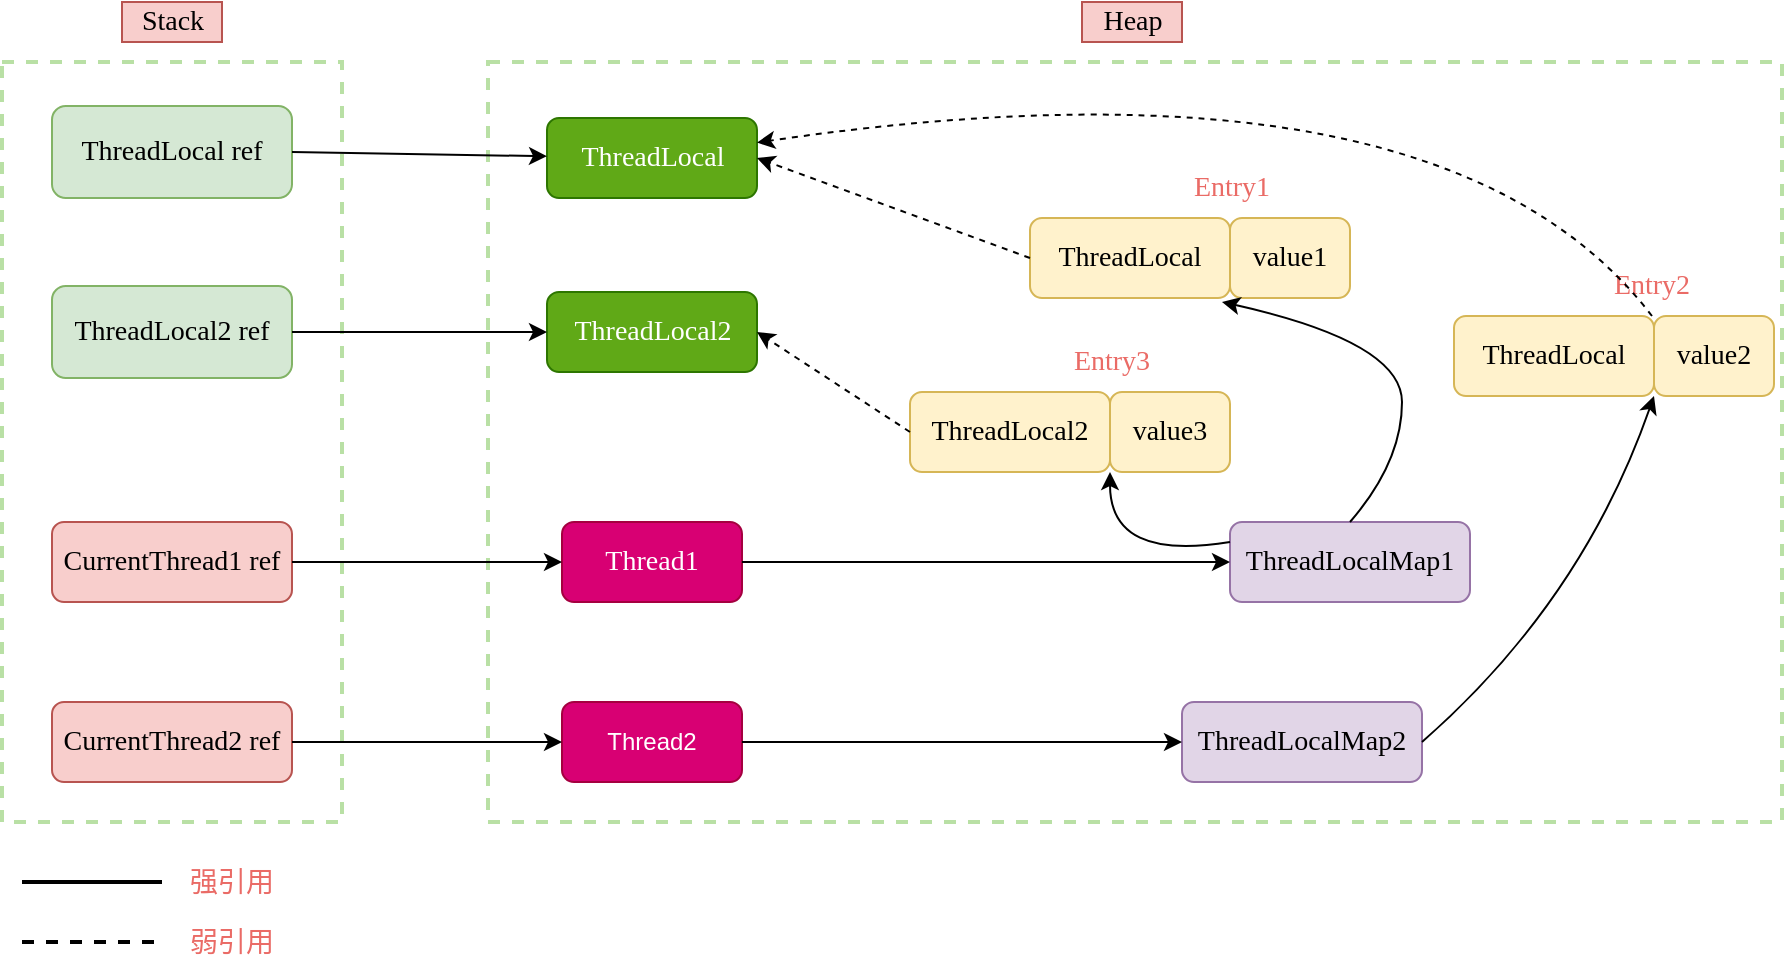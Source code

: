 <mxfile version="12.6.5" type="device"><diagram id="oE8yOEdyw7HuL5PPROWF" name="第 1 页"><mxGraphModel dx="852" dy="494" grid="1" gridSize="10" guides="1" tooltips="1" connect="1" arrows="1" fold="1" page="1" pageScale="1" pageWidth="827" pageHeight="1169" math="0" shadow="0"><root><mxCell id="0"/><mxCell id="1" parent="0"/><mxCell id="-zuoW4y3GXT4Kt_79bAt-1" value="" style="rounded=0;whiteSpace=wrap;html=1;fillColor=none;dashed=1;strokeWidth=2;strokeColor=#B9E0A5;" parent="1" vertex="1"><mxGeometry x="60" y="110" width="170" height="380" as="geometry"/></mxCell><mxCell id="-zuoW4y3GXT4Kt_79bAt-2" value="Stack" style="text;html=1;align=center;verticalAlign=middle;resizable=0;points=[];autosize=1;fontSize=14;fontFamily=Comic Sans MS;fillColor=#f8cecc;strokeColor=#b85450;" parent="1" vertex="1"><mxGeometry x="120" y="80" width="50" height="20" as="geometry"/></mxCell><mxCell id="-zuoW4y3GXT4Kt_79bAt-3" value="ThreadLocal ref" style="rounded=1;whiteSpace=wrap;html=1;fontFamily=Comic Sans MS;fontSize=14;fillColor=#d5e8d4;strokeColor=#82b366;" parent="1" vertex="1"><mxGeometry x="85" y="132" width="120" height="46" as="geometry"/></mxCell><mxCell id="-zuoW4y3GXT4Kt_79bAt-4" value="CurrentThread1 ref" style="rounded=1;whiteSpace=wrap;html=1;fontFamily=Comic Sans MS;fontSize=14;fillColor=#f8cecc;strokeColor=#b85450;" parent="1" vertex="1"><mxGeometry x="85" y="340" width="120" height="40" as="geometry"/></mxCell><mxCell id="-zuoW4y3GXT4Kt_79bAt-5" value="" style="rounded=0;whiteSpace=wrap;html=1;fontFamily=Comic Sans MS;fontSize=14;fillColor=none;dashed=1;strokeWidth=2;strokeColor=#B9E0A5;" parent="1" vertex="1"><mxGeometry x="303" y="110" width="647" height="380" as="geometry"/></mxCell><mxCell id="-zuoW4y3GXT4Kt_79bAt-6" value="Thread1" style="rounded=1;whiteSpace=wrap;html=1;fontFamily=Comic Sans MS;fontSize=14;fillColor=#d80073;strokeColor=#A50040;fontColor=#ffffff;" parent="1" vertex="1"><mxGeometry x="340" y="340" width="90" height="40" as="geometry"/></mxCell><mxCell id="-zuoW4y3GXT4Kt_79bAt-7" value="" style="endArrow=classic;html=1;fontFamily=Comic Sans MS;fontSize=14;exitX=1;exitY=0.5;exitDx=0;exitDy=0;" parent="1" source="-zuoW4y3GXT4Kt_79bAt-4" target="-zuoW4y3GXT4Kt_79bAt-6" edge="1"><mxGeometry width="50" height="50" relative="1" as="geometry"><mxPoint x="85" y="491" as="sourcePoint"/><mxPoint x="135" y="441" as="targetPoint"/></mxGeometry></mxCell><mxCell id="-zuoW4y3GXT4Kt_79bAt-8" value="ThreadLocalMap1" style="rounded=1;whiteSpace=wrap;html=1;fontFamily=Comic Sans MS;fontSize=14;fillColor=#e1d5e7;strokeColor=#9673a6;" parent="1" vertex="1"><mxGeometry x="674" y="340" width="120" height="40" as="geometry"/></mxCell><mxCell id="-zuoW4y3GXT4Kt_79bAt-9" value="" style="endArrow=classic;html=1;fontFamily=Comic Sans MS;fontSize=14;exitX=1;exitY=0.5;exitDx=0;exitDy=0;entryX=0;entryY=0.5;entryDx=0;entryDy=0;" parent="1" source="-zuoW4y3GXT4Kt_79bAt-6" target="-zuoW4y3GXT4Kt_79bAt-8" edge="1"><mxGeometry width="50" height="50" relative="1" as="geometry"><mxPoint x="425" y="501" as="sourcePoint"/><mxPoint x="475" y="451" as="targetPoint"/></mxGeometry></mxCell><mxCell id="-zuoW4y3GXT4Kt_79bAt-10" value="ThreadLocal" style="rounded=1;whiteSpace=wrap;html=1;fontFamily=Comic Sans MS;fontSize=14;fillColor=#fff2cc;strokeColor=#d6b656;" parent="1" vertex="1"><mxGeometry x="574" y="188" width="100" height="40" as="geometry"/></mxCell><mxCell id="-zuoW4y3GXT4Kt_79bAt-11" value="value1" style="rounded=1;whiteSpace=wrap;html=1;fontFamily=Comic Sans MS;fontSize=14;fillColor=#fff2cc;strokeColor=#d6b656;" parent="1" vertex="1"><mxGeometry x="674" y="188" width="60" height="40" as="geometry"/></mxCell><mxCell id="-zuoW4y3GXT4Kt_79bAt-12" value="Entry1" style="text;html=1;strokeColor=none;fillColor=none;align=center;verticalAlign=middle;whiteSpace=wrap;rounded=0;fontFamily=Comic Sans MS;fontSize=14;fontColor=#EA6B66;" parent="1" vertex="1"><mxGeometry x="650" y="158" width="50" height="30" as="geometry"/></mxCell><mxCell id="-zuoW4y3GXT4Kt_79bAt-15" value="ThreadLocal" style="rounded=1;whiteSpace=wrap;html=1;fontFamily=Comic Sans MS;fontSize=14;fontColor=#ffffff;fillColor=#60a917;strokeColor=#2D7600;" parent="1" vertex="1"><mxGeometry x="332.5" y="138" width="105" height="40" as="geometry"/></mxCell><mxCell id="-zuoW4y3GXT4Kt_79bAt-16" value="" style="endArrow=classic;html=1;fontFamily=Comic Sans MS;fontSize=14;fontColor=#EA6B66;entryX=1;entryY=0.5;entryDx=0;entryDy=0;exitX=0;exitY=0.5;exitDx=0;exitDy=0;dashed=1;" parent="1" source="-zuoW4y3GXT4Kt_79bAt-10" target="-zuoW4y3GXT4Kt_79bAt-15" edge="1"><mxGeometry width="50" height="50" relative="1" as="geometry"><mxPoint x="430" y="510" as="sourcePoint"/><mxPoint x="480" y="460" as="targetPoint"/></mxGeometry></mxCell><mxCell id="-zuoW4y3GXT4Kt_79bAt-17" value="" style="endArrow=classic;html=1;fontFamily=Comic Sans MS;fontSize=14;fontColor=#EA6B66;exitX=1;exitY=0.5;exitDx=0;exitDy=0;" parent="1" source="-zuoW4y3GXT4Kt_79bAt-3" target="-zuoW4y3GXT4Kt_79bAt-15" edge="1"><mxGeometry width="50" height="50" relative="1" as="geometry"><mxPoint x="260" y="475" as="sourcePoint"/><mxPoint x="310" y="425" as="targetPoint"/></mxGeometry></mxCell><mxCell id="-zuoW4y3GXT4Kt_79bAt-18" value="Heap" style="text;html=1;align=center;verticalAlign=middle;resizable=0;points=[];autosize=1;fontSize=14;fontFamily=Comic Sans MS;fillColor=#f8cecc;strokeColor=#b85450;" parent="1" vertex="1"><mxGeometry x="600" y="80" width="50" height="20" as="geometry"/></mxCell><mxCell id="JrgleR14VHYFqGypkHGD-1" value="&lt;span style=&quot;white-space: normal ; font-family: &amp;#34;comic sans ms&amp;#34; ; font-size: 14px&quot;&gt;CurrentThread2 ref&lt;/span&gt;" style="rounded=1;whiteSpace=wrap;html=1;fillColor=#f8cecc;strokeColor=#b85450;" parent="1" vertex="1"><mxGeometry x="85" y="430" width="120" height="40" as="geometry"/></mxCell><mxCell id="JrgleR14VHYFqGypkHGD-2" value="Thread2" style="rounded=1;whiteSpace=wrap;html=1;fillColor=#d80073;strokeColor=#A50040;fontColor=#ffffff;" parent="1" vertex="1"><mxGeometry x="340" y="430" width="90" height="40" as="geometry"/></mxCell><mxCell id="JrgleR14VHYFqGypkHGD-3" value="" style="endArrow=classic;html=1;entryX=0;entryY=0.5;entryDx=0;entryDy=0;" parent="1" source="JrgleR14VHYFqGypkHGD-1" target="JrgleR14VHYFqGypkHGD-2" edge="1"><mxGeometry width="50" height="50" relative="1" as="geometry"><mxPoint x="160" y="510" as="sourcePoint"/><mxPoint x="210" y="460" as="targetPoint"/></mxGeometry></mxCell><mxCell id="JrgleR14VHYFqGypkHGD-4" value="ThreadLocalMap2" style="rounded=1;whiteSpace=wrap;html=1;fontFamily=Comic Sans MS;fontSize=14;fillColor=#e1d5e7;strokeColor=#9673a6;" parent="1" vertex="1"><mxGeometry x="650" y="430" width="120" height="40" as="geometry"/></mxCell><mxCell id="JrgleR14VHYFqGypkHGD-5" value="" style="endArrow=classic;html=1;entryX=0;entryY=0.5;entryDx=0;entryDy=0;exitX=1;exitY=0.5;exitDx=0;exitDy=0;" parent="1" source="JrgleR14VHYFqGypkHGD-2" target="JrgleR14VHYFqGypkHGD-4" edge="1"><mxGeometry width="50" height="50" relative="1" as="geometry"><mxPoint x="490" y="530" as="sourcePoint"/><mxPoint x="540" y="480" as="targetPoint"/></mxGeometry></mxCell><mxCell id="JrgleR14VHYFqGypkHGD-6" value="ThreadLocal" style="rounded=1;whiteSpace=wrap;html=1;fontFamily=Comic Sans MS;fontSize=14;fillColor=#fff2cc;strokeColor=#d6b656;" parent="1" vertex="1"><mxGeometry x="786" y="237" width="100" height="40" as="geometry"/></mxCell><mxCell id="JrgleR14VHYFqGypkHGD-7" value="value2" style="rounded=1;whiteSpace=wrap;html=1;fontFamily=Comic Sans MS;fontSize=14;fillColor=#fff2cc;strokeColor=#d6b656;" parent="1" vertex="1"><mxGeometry x="886" y="237" width="60" height="40" as="geometry"/></mxCell><mxCell id="JrgleR14VHYFqGypkHGD-8" value="Entry2" style="text;html=1;strokeColor=none;fillColor=none;align=center;verticalAlign=middle;whiteSpace=wrap;rounded=0;fontFamily=Comic Sans MS;fontSize=14;fontColor=#EA6B66;" parent="1" vertex="1"><mxGeometry x="860" y="207" width="50" height="30" as="geometry"/></mxCell><mxCell id="JrgleR14VHYFqGypkHGD-10" value="" style="curved=1;endArrow=classic;html=1;entryX=1;entryY=1;entryDx=0;entryDy=0;exitX=1;exitY=0.5;exitDx=0;exitDy=0;" parent="1" source="JrgleR14VHYFqGypkHGD-4" target="JrgleR14VHYFqGypkHGD-6" edge="1"><mxGeometry width="50" height="50" relative="1" as="geometry"><mxPoint x="760" y="550" as="sourcePoint"/><mxPoint x="810" y="500" as="targetPoint"/><Array as="points"><mxPoint x="850" y="380"/></Array></mxGeometry></mxCell><mxCell id="JrgleR14VHYFqGypkHGD-11" value="" style="curved=1;endArrow=classic;html=1;exitX=0.5;exitY=1;exitDx=0;exitDy=0;dashed=1;" parent="1" source="JrgleR14VHYFqGypkHGD-8" target="-zuoW4y3GXT4Kt_79bAt-15" edge="1"><mxGeometry width="50" height="50" relative="1" as="geometry"><mxPoint x="730" y="100" as="sourcePoint"/><mxPoint x="780" y="50" as="targetPoint"/><Array as="points"><mxPoint x="780" y="100"/></Array></mxGeometry></mxCell><mxCell id="JrgleR14VHYFqGypkHGD-12" value="" style="endArrow=none;html=1;strokeWidth=2;" parent="1" edge="1"><mxGeometry width="50" height="50" relative="1" as="geometry"><mxPoint x="70" y="520" as="sourcePoint"/><mxPoint x="140" y="520" as="targetPoint"/></mxGeometry></mxCell><mxCell id="JrgleR14VHYFqGypkHGD-13" value="强引用" style="text;html=1;strokeColor=none;fillColor=none;align=center;verticalAlign=middle;whiteSpace=wrap;rounded=0;fontColor=#EA6B66;fontSize=14;" parent="1" vertex="1"><mxGeometry x="145" y="510" width="60" height="20" as="geometry"/></mxCell><mxCell id="JrgleR14VHYFqGypkHGD-14" value="" style="endArrow=none;html=1;strokeWidth=2;dashed=1;" parent="1" edge="1"><mxGeometry width="50" height="50" relative="1" as="geometry"><mxPoint x="70" y="550" as="sourcePoint"/><mxPoint x="140" y="550" as="targetPoint"/></mxGeometry></mxCell><mxCell id="JrgleR14VHYFqGypkHGD-15" value="弱引用" style="text;html=1;strokeColor=none;fillColor=none;align=center;verticalAlign=middle;whiteSpace=wrap;rounded=0;fontColor=#EA6B66;fontSize=14;" parent="1" vertex="1"><mxGeometry x="145" y="540" width="60" height="20" as="geometry"/></mxCell><mxCell id="TUuECoGsYmDkWv3Y34_V-1" value="ThreadLocal2 ref" style="rounded=1;whiteSpace=wrap;html=1;fontFamily=Comic Sans MS;fontSize=14;fillColor=#d5e8d4;strokeColor=#82b366;" parent="1" vertex="1"><mxGeometry x="85" y="222" width="120" height="46" as="geometry"/></mxCell><mxCell id="TUuECoGsYmDkWv3Y34_V-2" value="ThreadLocal2" style="rounded=1;whiteSpace=wrap;html=1;fontFamily=Comic Sans MS;fontSize=14;fontColor=#ffffff;fillColor=#60a917;strokeColor=#2D7600;" parent="1" vertex="1"><mxGeometry x="332.5" y="225" width="105" height="40" as="geometry"/></mxCell><mxCell id="TUuECoGsYmDkWv3Y34_V-3" value="" style="endArrow=classic;html=1;exitX=1;exitY=0.5;exitDx=0;exitDy=0;" parent="1" source="TUuECoGsYmDkWv3Y34_V-1" target="TUuECoGsYmDkWv3Y34_V-2" edge="1"><mxGeometry width="50" height="50" relative="1" as="geometry"><mxPoint x="270" y="570" as="sourcePoint"/><mxPoint x="320" y="520" as="targetPoint"/></mxGeometry></mxCell><mxCell id="TUuECoGsYmDkWv3Y34_V-4" value="ThreadLocal2" style="rounded=1;whiteSpace=wrap;html=1;fontFamily=Comic Sans MS;fontSize=14;fillColor=#fff2cc;strokeColor=#d6b656;" parent="1" vertex="1"><mxGeometry x="514" y="275" width="100" height="40" as="geometry"/></mxCell><mxCell id="TUuECoGsYmDkWv3Y34_V-5" value="value3" style="rounded=1;whiteSpace=wrap;html=1;fontFamily=Comic Sans MS;fontSize=14;fillColor=#fff2cc;strokeColor=#d6b656;" parent="1" vertex="1"><mxGeometry x="614" y="275" width="60" height="40" as="geometry"/></mxCell><mxCell id="TUuECoGsYmDkWv3Y34_V-6" value="Entry3" style="text;html=1;strokeColor=none;fillColor=none;align=center;verticalAlign=middle;whiteSpace=wrap;rounded=0;fontFamily=Comic Sans MS;fontSize=14;fontColor=#EA6B66;" parent="1" vertex="1"><mxGeometry x="590" y="245" width="50" height="30" as="geometry"/></mxCell><mxCell id="TUuECoGsYmDkWv3Y34_V-7" value="" style="curved=1;endArrow=classic;html=1;exitX=0.5;exitY=0;exitDx=0;exitDy=0;" parent="1" source="-zuoW4y3GXT4Kt_79bAt-8" edge="1"><mxGeometry width="50" height="50" relative="1" as="geometry"><mxPoint x="600" y="710" as="sourcePoint"/><mxPoint x="670" y="230" as="targetPoint"/><Array as="points"><mxPoint x="760" y="310"/><mxPoint x="760" y="250"/></Array></mxGeometry></mxCell><mxCell id="TUuECoGsYmDkWv3Y34_V-8" value="" style="curved=1;endArrow=classic;html=1;entryX=0;entryY=1;entryDx=0;entryDy=0;exitX=0;exitY=0.25;exitDx=0;exitDy=0;" parent="1" source="-zuoW4y3GXT4Kt_79bAt-8" target="TUuECoGsYmDkWv3Y34_V-5" edge="1"><mxGeometry width="50" height="50" relative="1" as="geometry"><mxPoint x="460" y="600" as="sourcePoint"/><mxPoint x="510" y="550" as="targetPoint"/><Array as="points"><mxPoint x="614" y="360"/></Array></mxGeometry></mxCell><mxCell id="TUuECoGsYmDkWv3Y34_V-9" value="" style="endArrow=classic;html=1;entryX=1;entryY=0.5;entryDx=0;entryDy=0;exitX=0;exitY=0.5;exitDx=0;exitDy=0;dashed=1;" parent="1" source="TUuECoGsYmDkWv3Y34_V-4" target="TUuECoGsYmDkWv3Y34_V-2" edge="1"><mxGeometry width="50" height="50" relative="1" as="geometry"><mxPoint x="330" y="610" as="sourcePoint"/><mxPoint x="380" y="560" as="targetPoint"/></mxGeometry></mxCell></root></mxGraphModel></diagram></mxfile>